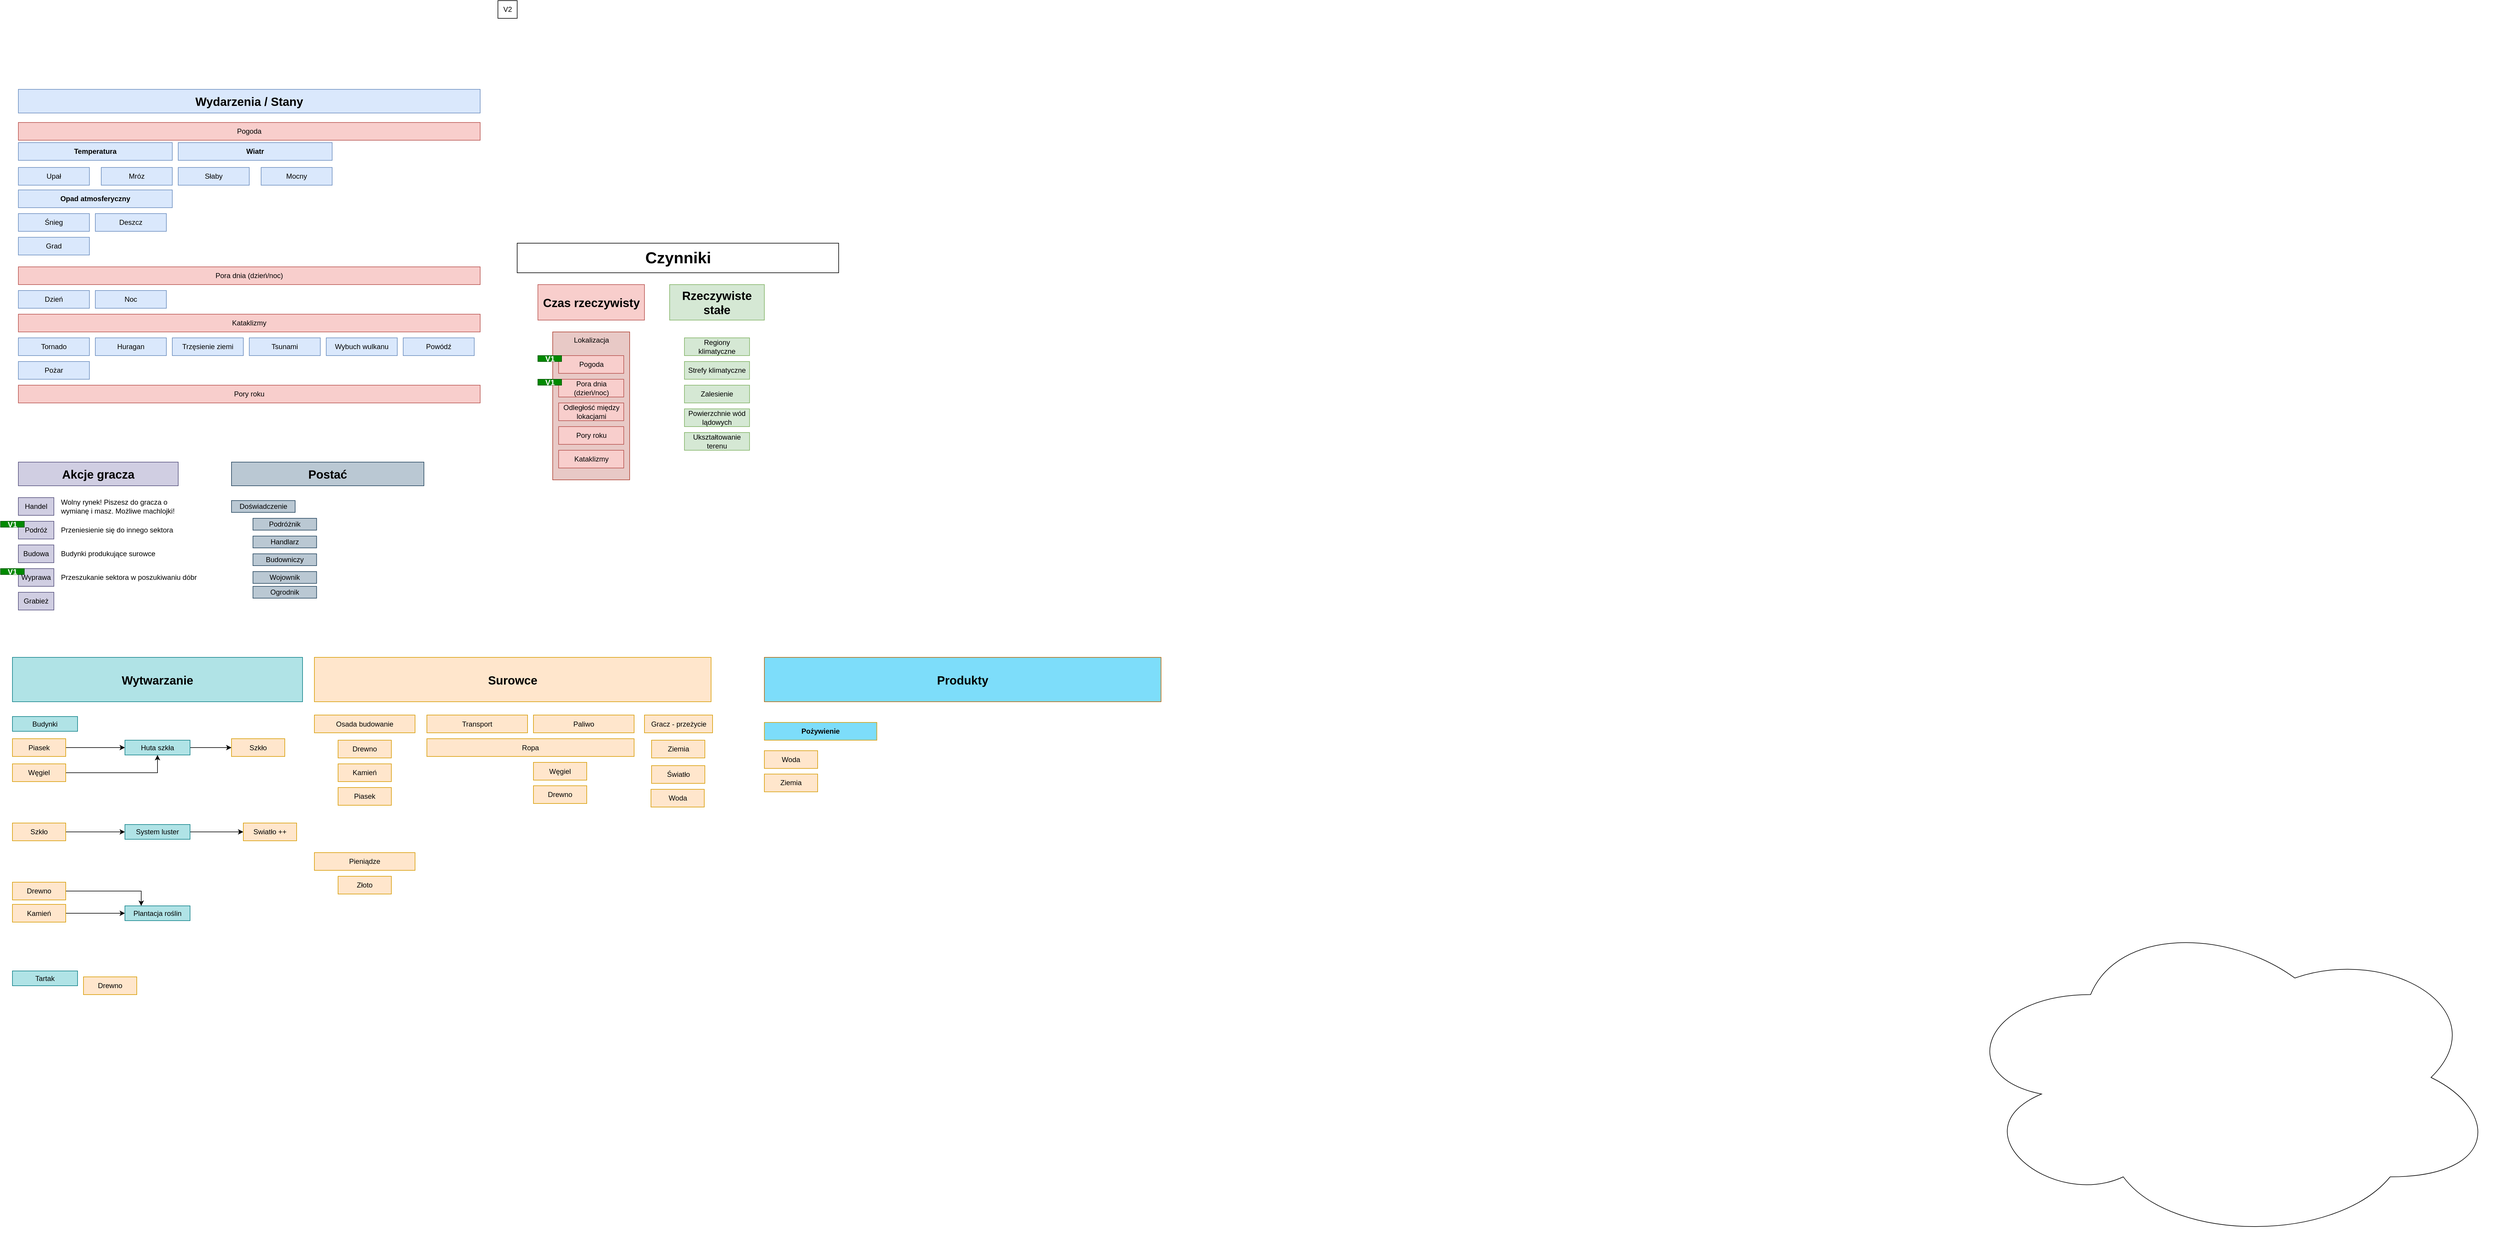 <mxfile version="14.1.8" type="github" pages="3">
  <diagram id="s1T5G4_UyyOQQvvGk7o1" name="Główny diagram">
    <mxGraphModel dx="2223" dy="1522" grid="1" gridSize="10" guides="1" tooltips="1" connect="1" arrows="1" fold="1" page="1" pageScale="1" pageWidth="827" pageHeight="1169" math="0" shadow="0">
      <root>
        <mxCell id="0" />
        <mxCell id="1" parent="0" />
        <mxCell id="66ppqSFYWcakmLiYev5E-7" value="Lokalizacja" style="text;html=1;align=center;verticalAlign=top;whiteSpace=wrap;rounded=0;strokeColor=#ae4132;fillColor=#E8C9C6;" parent="1" vertex="1">
          <mxGeometry x="-637.5" y="-560" width="130" height="250" as="geometry" />
        </mxCell>
        <mxCell id="66ppqSFYWcakmLiYev5E-1" value="&lt;font style=&quot;font-size: 27px;&quot;&gt;Czynniki&lt;/font&gt;" style="text;html=1;align=center;verticalAlign=middle;whiteSpace=wrap;rounded=0;fontStyle=1;fontSize=27;fillColor=#ffffff;strokeColor=#000000;" parent="1" vertex="1">
          <mxGeometry x="-697.5" y="-710" width="543" height="50" as="geometry" />
        </mxCell>
        <mxCell id="66ppqSFYWcakmLiYev5E-3" value="Czas rzeczywisty" style="text;html=1;strokeColor=#b85450;fillColor=#f8cecc;align=center;verticalAlign=middle;whiteSpace=wrap;rounded=0;fontStyle=1;fontSize=20;" parent="1" vertex="1">
          <mxGeometry x="-662.5" y="-640" width="180" height="60" as="geometry" />
        </mxCell>
        <mxCell id="66ppqSFYWcakmLiYev5E-4" value="Rzeczywiste stałe" style="text;html=1;strokeColor=#82b366;align=center;verticalAlign=middle;whiteSpace=wrap;rounded=0;fillColor=#d5e8d4;fontStyle=1;fontSize=20;" parent="1" vertex="1">
          <mxGeometry x="-440" y="-640" width="160" height="60" as="geometry" />
        </mxCell>
        <mxCell id="66ppqSFYWcakmLiYev5E-5" value="Pogoda" style="text;html=1;strokeColor=#b85450;fillColor=#f8cecc;align=center;verticalAlign=middle;whiteSpace=wrap;rounded=0;" parent="1" vertex="1">
          <mxGeometry x="-627.5" y="-520" width="110" height="30" as="geometry" />
        </mxCell>
        <mxCell id="66ppqSFYWcakmLiYev5E-6" value="Pora dnia (dzień/noc)" style="text;html=1;strokeColor=#b85450;fillColor=#f8cecc;align=center;verticalAlign=middle;whiteSpace=wrap;rounded=0;" parent="1" vertex="1">
          <mxGeometry x="-627.5" y="-480" width="110" height="30" as="geometry" />
        </mxCell>
        <mxCell id="66ppqSFYWcakmLiYev5E-9" value="Odległość między lokacjami" style="text;html=1;strokeColor=#b85450;fillColor=#f8cecc;align=center;verticalAlign=middle;whiteSpace=wrap;rounded=0;" parent="1" vertex="1">
          <mxGeometry x="-627.5" y="-440" width="110" height="30" as="geometry" />
        </mxCell>
        <mxCell id="66ppqSFYWcakmLiYev5E-10" value="Pory roku" style="text;html=1;strokeColor=#b85450;fillColor=#f8cecc;align=center;verticalAlign=middle;whiteSpace=wrap;rounded=0;" parent="1" vertex="1">
          <mxGeometry x="-627.5" y="-400" width="110" height="30" as="geometry" />
        </mxCell>
        <mxCell id="66ppqSFYWcakmLiYev5E-13" value="Światło" style="text;html=1;strokeColor=#d79b00;align=center;verticalAlign=middle;whiteSpace=wrap;rounded=0;fillColor=#ffe6cc;" parent="1" vertex="1">
          <mxGeometry x="-470.5" y="173" width="90" height="30" as="geometry" />
        </mxCell>
        <mxCell id="66ppqSFYWcakmLiYev5E-14" value="Woda" style="text;html=1;strokeColor=#d79b00;align=center;verticalAlign=middle;whiteSpace=wrap;rounded=0;fillColor=#ffe6cc;" parent="1" vertex="1">
          <mxGeometry x="-471.5" y="213" width="90" height="30" as="geometry" />
        </mxCell>
        <mxCell id="66ppqSFYWcakmLiYev5E-15" value="Drewno" style="text;html=1;strokeColor=#d79b00;align=center;verticalAlign=middle;whiteSpace=wrap;rounded=0;fillColor=#ffe6cc;" parent="1" vertex="1">
          <mxGeometry x="-1000" y="130" width="90" height="30" as="geometry" />
        </mxCell>
        <mxCell id="66ppqSFYWcakmLiYev5E-17" value="Kamień" style="text;html=1;strokeColor=#d79b00;align=center;verticalAlign=middle;whiteSpace=wrap;rounded=0;fillColor=#ffe6cc;" parent="1" vertex="1">
          <mxGeometry x="-1000" y="170" width="90" height="30" as="geometry" />
        </mxCell>
        <mxCell id="66ppqSFYWcakmLiYev5E-20" value="Śnieg" style="text;html=1;strokeColor=#6c8ebf;align=center;verticalAlign=middle;whiteSpace=wrap;rounded=0;fillColor=#dae8fc;" parent="1" vertex="1">
          <mxGeometry x="-1540" y="-760" width="120" height="30" as="geometry" />
        </mxCell>
        <mxCell id="66ppqSFYWcakmLiYev5E-21" value="Upał" style="text;html=1;strokeColor=#6c8ebf;align=center;verticalAlign=middle;whiteSpace=wrap;rounded=0;fillColor=#dae8fc;" parent="1" vertex="1">
          <mxGeometry x="-1540" y="-838" width="120" height="30" as="geometry" />
        </mxCell>
        <mxCell id="66ppqSFYWcakmLiYev5E-22" value="Mróz" style="text;html=1;strokeColor=#6c8ebf;align=center;verticalAlign=middle;whiteSpace=wrap;rounded=0;fillColor=#dae8fc;" parent="1" vertex="1">
          <mxGeometry x="-1400" y="-838" width="120" height="30" as="geometry" />
        </mxCell>
        <mxCell id="66ppqSFYWcakmLiYev5E-23" value="Wiatr" style="text;html=1;strokeColor=#6c8ebf;align=center;verticalAlign=middle;whiteSpace=wrap;rounded=0;fillColor=#dae8fc;fontStyle=1" parent="1" vertex="1">
          <mxGeometry x="-1270" y="-880" width="260" height="30" as="geometry" />
        </mxCell>
        <mxCell id="66ppqSFYWcakmLiYev5E-24" value="Dzień" style="text;html=1;strokeColor=#6c8ebf;align=center;verticalAlign=middle;whiteSpace=wrap;rounded=0;fillColor=#dae8fc;" parent="1" vertex="1">
          <mxGeometry x="-1540" y="-630" width="120" height="30" as="geometry" />
        </mxCell>
        <mxCell id="66ppqSFYWcakmLiYev5E-25" value="Noc" style="text;html=1;strokeColor=#6c8ebf;align=center;verticalAlign=middle;whiteSpace=wrap;rounded=0;fillColor=#dae8fc;" parent="1" vertex="1">
          <mxGeometry x="-1410" y="-630" width="120" height="30" as="geometry" />
        </mxCell>
        <mxCell id="66ppqSFYWcakmLiYev5E-42" value="Pieniądze" style="text;html=1;strokeColor=#d79b00;align=center;verticalAlign=middle;whiteSpace=wrap;rounded=0;fillColor=#ffe6cc;" parent="1" vertex="1">
          <mxGeometry x="-1040" y="320" width="170" height="30" as="geometry" />
        </mxCell>
        <mxCell id="66ppqSFYWcakmLiYev5E-45" value="Gracz - przeżycie" style="text;html=1;strokeColor=#d79b00;align=center;verticalAlign=middle;whiteSpace=wrap;rounded=0;fillColor=#ffe6cc;" parent="1" vertex="1">
          <mxGeometry x="-482.5" y="87.5" width="115" height="30" as="geometry" />
        </mxCell>
        <mxCell id="66ppqSFYWcakmLiYev5E-46" value="Osada budowanie" style="text;html=1;strokeColor=#d79b00;align=center;verticalAlign=middle;whiteSpace=wrap;rounded=0;fillColor=#ffe6cc;" parent="1" vertex="1">
          <mxGeometry x="-1040" y="87.5" width="170" height="30" as="geometry" />
        </mxCell>
        <mxCell id="66ppqSFYWcakmLiYev5E-47" value="Regiony klimatyczne" style="text;html=1;strokeColor=#82b366;fillColor=#d5e8d4;align=center;verticalAlign=middle;whiteSpace=wrap;rounded=0;" parent="1" vertex="1">
          <mxGeometry x="-415" y="-550" width="110" height="30" as="geometry" />
        </mxCell>
        <mxCell id="66ppqSFYWcakmLiYev5E-48" value="Strefy klimatyczne" style="text;html=1;strokeColor=#82b366;fillColor=#d5e8d4;align=center;verticalAlign=middle;whiteSpace=wrap;rounded=0;" parent="1" vertex="1">
          <mxGeometry x="-415" y="-510" width="110" height="30" as="geometry" />
        </mxCell>
        <mxCell id="66ppqSFYWcakmLiYev5E-49" value="Zalesienie" style="text;html=1;strokeColor=#82b366;fillColor=#d5e8d4;align=center;verticalAlign=middle;whiteSpace=wrap;rounded=0;" parent="1" vertex="1">
          <mxGeometry x="-415" y="-470" width="110" height="30" as="geometry" />
        </mxCell>
        <mxCell id="66ppqSFYWcakmLiYev5E-50" value="Powierzchnie wód lądowych" style="text;html=1;strokeColor=#82b366;fillColor=#d5e8d4;align=center;verticalAlign=middle;whiteSpace=wrap;rounded=0;" parent="1" vertex="1">
          <mxGeometry x="-415" y="-430" width="110" height="30" as="geometry" />
        </mxCell>
        <mxCell id="66ppqSFYWcakmLiYev5E-51" value="Ukształtowanie terenu" style="text;html=1;strokeColor=#82b366;fillColor=#d5e8d4;align=center;verticalAlign=middle;whiteSpace=wrap;rounded=0;" parent="1" vertex="1">
          <mxGeometry x="-415" y="-390" width="110" height="30" as="geometry" />
        </mxCell>
        <mxCell id="oXAvsfGYZr8Y8UCK608o-1" value="Surowce" style="text;html=1;strokeColor=#d79b00;align=center;verticalAlign=middle;whiteSpace=wrap;rounded=0;fillColor=#ffe6cc;fontStyle=1;fontSize=20;" parent="1" vertex="1">
          <mxGeometry x="-1040" y="-10" width="670" height="75" as="geometry" />
        </mxCell>
        <mxCell id="oXAvsfGYZr8Y8UCK608o-2" value="Wydarzenia / Stany" style="text;html=1;strokeColor=#6c8ebf;align=center;verticalAlign=middle;whiteSpace=wrap;rounded=0;fillColor=#dae8fc;fontStyle=1;fontSize=20;" parent="1" vertex="1">
          <mxGeometry x="-1540" y="-970" width="780" height="40" as="geometry" />
        </mxCell>
        <mxCell id="oXAvsfGYZr8Y8UCK608o-3" value="Złoto" style="text;html=1;strokeColor=#d79b00;align=center;verticalAlign=middle;whiteSpace=wrap;rounded=0;fillColor=#ffe6cc;" parent="1" vertex="1">
          <mxGeometry x="-1000" y="360" width="90" height="30" as="geometry" />
        </mxCell>
        <mxCell id="-8hV_uR0am9r289qLI6k-2" value="Wytwarzanie" style="text;html=1;strokeColor=#0e8088;align=center;verticalAlign=middle;whiteSpace=wrap;rounded=0;fillColor=#b0e3e6;fontStyle=1;fontSize=20;" parent="1" vertex="1">
          <mxGeometry x="-1550" y="-10" width="490" height="75" as="geometry" />
        </mxCell>
        <mxCell id="-8hV_uR0am9r289qLI6k-4" value="Budynki" style="text;html=1;strokeColor=#0e8088;align=center;verticalAlign=middle;whiteSpace=wrap;rounded=0;fillColor=#b0e3e6;fontStyle=0;fontSize=12;" parent="1" vertex="1">
          <mxGeometry x="-1550" y="90" width="110" height="25" as="geometry" />
        </mxCell>
        <mxCell id="-8hV_uR0am9r289qLI6k-5" value="Akcje gracza" style="text;html=1;strokeColor=#56517e;fillColor=#d0cee2;align=center;verticalAlign=middle;whiteSpace=wrap;rounded=0;fontSize=20;fontStyle=1" parent="1" vertex="1">
          <mxGeometry x="-1540" y="-340" width="270" height="40" as="geometry" />
        </mxCell>
        <mxCell id="-8hV_uR0am9r289qLI6k-6" value="" style="ellipse;shape=cloud;whiteSpace=wrap;html=1;fontSize=20;" parent="1" vertex="1">
          <mxGeometry x="1730" y="420" width="920" height="560" as="geometry" />
        </mxCell>
        <mxCell id="-8hV_uR0am9r289qLI6k-7" value="&lt;font style=&quot;font-size: 12px&quot;&gt;Handel&lt;/font&gt;" style="text;html=1;strokeColor=#56517e;fillColor=#d0cee2;align=center;verticalAlign=middle;whiteSpace=wrap;rounded=0;fontSize=12;fontStyle=0" parent="1" vertex="1">
          <mxGeometry x="-1540" y="-280" width="60" height="30" as="geometry" />
        </mxCell>
        <mxCell id="-8hV_uR0am9r289qLI6k-8" value="&lt;font style=&quot;font-size: 12px&quot;&gt;Podróż&lt;/font&gt;" style="text;html=1;strokeColor=#56517e;fillColor=#d0cee2;align=center;verticalAlign=middle;whiteSpace=wrap;rounded=0;fontSize=12;fontStyle=0" parent="1" vertex="1">
          <mxGeometry x="-1540" y="-240" width="60" height="30" as="geometry" />
        </mxCell>
        <mxCell id="-8hV_uR0am9r289qLI6k-9" value="&lt;font style=&quot;font-size: 12px&quot;&gt;Budowa&lt;/font&gt;" style="text;html=1;strokeColor=#56517e;fillColor=#d0cee2;align=center;verticalAlign=middle;whiteSpace=wrap;rounded=0;fontSize=12;fontStyle=0" parent="1" vertex="1">
          <mxGeometry x="-1540" y="-200" width="60" height="30" as="geometry" />
        </mxCell>
        <mxCell id="-8hV_uR0am9r289qLI6k-10" value="&lt;font style=&quot;font-size: 12px&quot;&gt;Wyprawa&lt;/font&gt;" style="text;html=1;strokeColor=#56517e;fillColor=#d0cee2;align=center;verticalAlign=middle;whiteSpace=wrap;rounded=0;fontSize=12;fontStyle=0" parent="1" vertex="1">
          <mxGeometry x="-1540" y="-160" width="60" height="30" as="geometry" />
        </mxCell>
        <mxCell id="-8hV_uR0am9r289qLI6k-11" value="&lt;font style=&quot;font-size: 12px&quot;&gt;Grabież&lt;/font&gt;" style="text;html=1;strokeColor=#56517e;fillColor=#d0cee2;align=center;verticalAlign=middle;whiteSpace=wrap;rounded=0;fontSize=12;fontStyle=0" parent="1" vertex="1">
          <mxGeometry x="-1540" y="-120" width="60" height="30" as="geometry" />
        </mxCell>
        <mxCell id="-8hV_uR0am9r289qLI6k-12" value="Pogoda" style="text;html=1;strokeColor=#b85450;fillColor=#f8cecc;align=center;verticalAlign=middle;whiteSpace=wrap;rounded=0;" parent="1" vertex="1">
          <mxGeometry x="-1540" y="-914" width="780" height="30" as="geometry" />
        </mxCell>
        <mxCell id="-8hV_uR0am9r289qLI6k-13" value="Pora dnia (dzień/noc)" style="text;html=1;strokeColor=#b85450;fillColor=#f8cecc;align=center;verticalAlign=middle;whiteSpace=wrap;rounded=0;" parent="1" vertex="1">
          <mxGeometry x="-1540" y="-670" width="780" height="30" as="geometry" />
        </mxCell>
        <mxCell id="-8hV_uR0am9r289qLI6k-14" value="Kataklizmy" style="text;html=1;strokeColor=#b85450;fillColor=#f8cecc;align=center;verticalAlign=middle;whiteSpace=wrap;rounded=0;" parent="1" vertex="1">
          <mxGeometry x="-1540" y="-590" width="780" height="30" as="geometry" />
        </mxCell>
        <mxCell id="-8hV_uR0am9r289qLI6k-15" value="Tornado" style="text;html=1;strokeColor=#6c8ebf;align=center;verticalAlign=middle;whiteSpace=wrap;rounded=0;fillColor=#dae8fc;" parent="1" vertex="1">
          <mxGeometry x="-1540" y="-550" width="120" height="30" as="geometry" />
        </mxCell>
        <mxCell id="-8hV_uR0am9r289qLI6k-16" value="Huragan" style="text;html=1;strokeColor=#6c8ebf;align=center;verticalAlign=middle;whiteSpace=wrap;rounded=0;fillColor=#dae8fc;" parent="1" vertex="1">
          <mxGeometry x="-1410" y="-550" width="120" height="30" as="geometry" />
        </mxCell>
        <mxCell id="-8hV_uR0am9r289qLI6k-17" value="Trzęsienie ziemi" style="text;html=1;strokeColor=#6c8ebf;align=center;verticalAlign=middle;whiteSpace=wrap;rounded=0;fillColor=#dae8fc;" parent="1" vertex="1">
          <mxGeometry x="-1280" y="-550" width="120" height="30" as="geometry" />
        </mxCell>
        <mxCell id="-8hV_uR0am9r289qLI6k-19" value="Tsunami" style="text;html=1;strokeColor=#6c8ebf;align=center;verticalAlign=middle;whiteSpace=wrap;rounded=0;fillColor=#dae8fc;" parent="1" vertex="1">
          <mxGeometry x="-1150" y="-550" width="120" height="30" as="geometry" />
        </mxCell>
        <mxCell id="-8hV_uR0am9r289qLI6k-20" value="Wybuch wulkanu" style="text;html=1;strokeColor=#6c8ebf;align=center;verticalAlign=middle;whiteSpace=wrap;rounded=0;fillColor=#dae8fc;" parent="1" vertex="1">
          <mxGeometry x="-1020" y="-550" width="120" height="30" as="geometry" />
        </mxCell>
        <mxCell id="-8hV_uR0am9r289qLI6k-21" value="Powódź" style="text;html=1;strokeColor=#6c8ebf;align=center;verticalAlign=middle;whiteSpace=wrap;rounded=0;fillColor=#dae8fc;" parent="1" vertex="1">
          <mxGeometry x="-890" y="-550" width="120" height="30" as="geometry" />
        </mxCell>
        <mxCell id="-8hV_uR0am9r289qLI6k-22" value="Pożar" style="text;html=1;strokeColor=#6c8ebf;align=center;verticalAlign=middle;whiteSpace=wrap;rounded=0;fillColor=#dae8fc;" parent="1" vertex="1">
          <mxGeometry x="-1540" y="-510" width="120" height="30" as="geometry" />
        </mxCell>
        <mxCell id="459erpeiZZJnGHnjitM--9" style="edgeStyle=orthogonalEdgeStyle;rounded=0;orthogonalLoop=1;jettySize=auto;html=1;entryX=0;entryY=0.5;entryDx=0;entryDy=0;" parent="1" source="459erpeiZZJnGHnjitM--1" target="459erpeiZZJnGHnjitM--5" edge="1">
          <mxGeometry relative="1" as="geometry" />
        </mxCell>
        <mxCell id="459erpeiZZJnGHnjitM--1" value="System luster" style="text;html=1;strokeColor=#0e8088;align=center;verticalAlign=middle;whiteSpace=wrap;rounded=0;fillColor=#b0e3e6;fontStyle=0;fontSize=12;" parent="1" vertex="1">
          <mxGeometry x="-1360" y="272.5" width="110" height="25" as="geometry" />
        </mxCell>
        <mxCell id="459erpeiZZJnGHnjitM--3" value="Tartak" style="text;html=1;strokeColor=#0e8088;align=center;verticalAlign=middle;whiteSpace=wrap;rounded=0;fillColor=#b0e3e6;fontStyle=0;fontSize=12;" parent="1" vertex="1">
          <mxGeometry x="-1550" y="520" width="110" height="25" as="geometry" />
        </mxCell>
        <mxCell id="459erpeiZZJnGHnjitM--4" value="Drewno" style="text;html=1;strokeColor=#d79b00;align=center;verticalAlign=middle;whiteSpace=wrap;rounded=0;fillColor=#ffe6cc;" parent="1" vertex="1">
          <mxGeometry x="-1430" y="530" width="90" height="30" as="geometry" />
        </mxCell>
        <mxCell id="459erpeiZZJnGHnjitM--5" value="Swiatło ++" style="text;html=1;strokeColor=#d79b00;align=center;verticalAlign=middle;whiteSpace=wrap;rounded=0;fillColor=#ffe6cc;" parent="1" vertex="1">
          <mxGeometry x="-1160" y="270" width="90" height="30" as="geometry" />
        </mxCell>
        <mxCell id="459erpeiZZJnGHnjitM--6" value="Piasek" style="text;html=1;strokeColor=#d79b00;align=center;verticalAlign=middle;whiteSpace=wrap;rounded=0;fillColor=#ffe6cc;" parent="1" vertex="1">
          <mxGeometry x="-1000" y="210" width="90" height="30" as="geometry" />
        </mxCell>
        <mxCell id="ixROEpND-YVft21zMLNe-4" style="edgeStyle=orthogonalEdgeStyle;rounded=0;orthogonalLoop=1;jettySize=auto;html=1;fontSize=12;" parent="1" source="459erpeiZZJnGHnjitM--7" target="ixROEpND-YVft21zMLNe-3" edge="1">
          <mxGeometry relative="1" as="geometry" />
        </mxCell>
        <mxCell id="459erpeiZZJnGHnjitM--7" value="Huta szkła" style="text;html=1;strokeColor=#0e8088;align=center;verticalAlign=middle;whiteSpace=wrap;rounded=0;fillColor=#b0e3e6;fontStyle=0;fontSize=12;" parent="1" vertex="1">
          <mxGeometry x="-1360" y="130" width="110" height="25" as="geometry" />
        </mxCell>
        <mxCell id="459erpeiZZJnGHnjitM--8" value="Węgiel" style="text;html=1;strokeColor=#d79b00;align=center;verticalAlign=middle;whiteSpace=wrap;rounded=0;fillColor=#ffe6cc;" parent="1" vertex="1">
          <mxGeometry x="-670" y="167.5" width="90" height="30" as="geometry" />
        </mxCell>
        <mxCell id="459erpeiZZJnGHnjitM--11" style="edgeStyle=orthogonalEdgeStyle;rounded=0;orthogonalLoop=1;jettySize=auto;html=1;" parent="1" source="459erpeiZZJnGHnjitM--10" target="459erpeiZZJnGHnjitM--7" edge="1">
          <mxGeometry relative="1" as="geometry" />
        </mxCell>
        <mxCell id="459erpeiZZJnGHnjitM--10" value="Piasek" style="text;html=1;strokeColor=#d79b00;align=center;verticalAlign=middle;whiteSpace=wrap;rounded=0;fillColor=#ffe6cc;" parent="1" vertex="1">
          <mxGeometry x="-1550" y="127.5" width="90" height="30" as="geometry" />
        </mxCell>
        <mxCell id="459erpeiZZJnGHnjitM--13" style="edgeStyle=orthogonalEdgeStyle;rounded=0;orthogonalLoop=1;jettySize=auto;html=1;" parent="1" source="459erpeiZZJnGHnjitM--12" target="459erpeiZZJnGHnjitM--7" edge="1">
          <mxGeometry relative="1" as="geometry" />
        </mxCell>
        <mxCell id="459erpeiZZJnGHnjitM--12" value="Węgiel" style="text;html=1;strokeColor=#d79b00;align=center;verticalAlign=middle;whiteSpace=wrap;rounded=0;fillColor=#ffe6cc;" parent="1" vertex="1">
          <mxGeometry x="-1550" y="170" width="90" height="30" as="geometry" />
        </mxCell>
        <mxCell id="459erpeiZZJnGHnjitM--16" style="edgeStyle=orthogonalEdgeStyle;rounded=0;orthogonalLoop=1;jettySize=auto;html=1;" parent="1" source="459erpeiZZJnGHnjitM--15" target="459erpeiZZJnGHnjitM--1" edge="1">
          <mxGeometry relative="1" as="geometry" />
        </mxCell>
        <mxCell id="459erpeiZZJnGHnjitM--15" value="Szkło" style="text;html=1;strokeColor=#d79b00;align=center;verticalAlign=middle;whiteSpace=wrap;rounded=0;fillColor=#ffe6cc;" parent="1" vertex="1">
          <mxGeometry x="-1550" y="270" width="90" height="30" as="geometry" />
        </mxCell>
        <mxCell id="459erpeiZZJnGHnjitM--17" value="Plantacja roślin" style="text;html=1;strokeColor=#0e8088;align=center;verticalAlign=middle;whiteSpace=wrap;rounded=0;fillColor=#b0e3e6;fontStyle=0;fontSize=12;" parent="1" vertex="1">
          <mxGeometry x="-1360" y="410" width="110" height="25" as="geometry" />
        </mxCell>
        <mxCell id="459erpeiZZJnGHnjitM--19" style="edgeStyle=orthogonalEdgeStyle;rounded=0;orthogonalLoop=1;jettySize=auto;html=1;entryX=0;entryY=0.5;entryDx=0;entryDy=0;" parent="1" source="459erpeiZZJnGHnjitM--18" target="459erpeiZZJnGHnjitM--17" edge="1">
          <mxGeometry relative="1" as="geometry" />
        </mxCell>
        <mxCell id="459erpeiZZJnGHnjitM--18" value="Kamień" style="text;html=1;strokeColor=#d79b00;align=center;verticalAlign=middle;whiteSpace=wrap;rounded=0;fillColor=#ffe6cc;" parent="1" vertex="1">
          <mxGeometry x="-1550" y="407.5" width="90" height="30" as="geometry" />
        </mxCell>
        <mxCell id="459erpeiZZJnGHnjitM--20" value="Temperatura" style="text;html=1;strokeColor=#6c8ebf;align=center;verticalAlign=middle;whiteSpace=wrap;rounded=0;fillColor=#dae8fc;fontStyle=1" parent="1" vertex="1">
          <mxGeometry x="-1540" y="-880" width="260" height="30" as="geometry" />
        </mxCell>
        <mxCell id="459erpeiZZJnGHnjitM--21" value="Opad atmosferyczny" style="text;html=1;strokeColor=#6c8ebf;align=center;verticalAlign=middle;whiteSpace=wrap;rounded=0;fillColor=#dae8fc;fontStyle=1" parent="1" vertex="1">
          <mxGeometry x="-1540" y="-800" width="260" height="30" as="geometry" />
        </mxCell>
        <mxCell id="459erpeiZZJnGHnjitM--22" value="Deszcz" style="text;html=1;strokeColor=#6c8ebf;align=center;verticalAlign=middle;whiteSpace=wrap;rounded=0;fillColor=#dae8fc;" parent="1" vertex="1">
          <mxGeometry x="-1410" y="-760" width="120" height="30" as="geometry" />
        </mxCell>
        <mxCell id="459erpeiZZJnGHnjitM--23" value="Grad" style="text;html=1;strokeColor=#6c8ebf;align=center;verticalAlign=middle;whiteSpace=wrap;rounded=0;fillColor=#dae8fc;" parent="1" vertex="1">
          <mxGeometry x="-1540" y="-720" width="120" height="30" as="geometry" />
        </mxCell>
        <mxCell id="459erpeiZZJnGHnjitM--24" value="Słaby" style="text;html=1;strokeColor=#6c8ebf;align=center;verticalAlign=middle;whiteSpace=wrap;rounded=0;fillColor=#dae8fc;" parent="1" vertex="1">
          <mxGeometry x="-1270" y="-838" width="120" height="30" as="geometry" />
        </mxCell>
        <mxCell id="459erpeiZZJnGHnjitM--25" value="Mocny" style="text;html=1;strokeColor=#6c8ebf;align=center;verticalAlign=middle;whiteSpace=wrap;rounded=0;fillColor=#dae8fc;" parent="1" vertex="1">
          <mxGeometry x="-1130" y="-838" width="120" height="30" as="geometry" />
        </mxCell>
        <mxCell id="459erpeiZZJnGHnjitM--26" value="Ropa" style="text;html=1;strokeColor=#d79b00;align=center;verticalAlign=middle;whiteSpace=wrap;rounded=0;fillColor=#ffe6cc;" parent="1" vertex="1">
          <mxGeometry x="-850" y="127.5" width="350" height="30" as="geometry" />
        </mxCell>
        <mxCell id="nHfbyOKPsdQzL7QEbSeV-1" value="Postać" style="text;html=1;strokeColor=#23445d;align=center;verticalAlign=middle;whiteSpace=wrap;rounded=0;fillColor=#bac8d3;fontStyle=1;fontSize=20;" parent="1" vertex="1">
          <mxGeometry x="-1180" y="-340" width="325" height="40" as="geometry" />
        </mxCell>
        <mxCell id="nHfbyOKPsdQzL7QEbSeV-2" value="Doświadczenie" style="text;html=1;strokeColor=#23445d;align=center;verticalAlign=middle;whiteSpace=wrap;rounded=0;fillColor=#bac8d3;fontStyle=0;fontSize=12;" parent="1" vertex="1">
          <mxGeometry x="-1180" y="-275" width="107.5" height="20" as="geometry" />
        </mxCell>
        <mxCell id="nHfbyOKPsdQzL7QEbSeV-4" value="Przeniesienie się do innego sektora" style="text;html=1;strokeColor=none;fillColor=none;align=left;verticalAlign=middle;whiteSpace=wrap;rounded=0;fontSize=12;" parent="1" vertex="1">
          <mxGeometry x="-1470" y="-235" width="220" height="20" as="geometry" />
        </mxCell>
        <mxCell id="nHfbyOKPsdQzL7QEbSeV-5" value="Przeszukanie sektora w poszukiwaniu dóbr" style="text;html=1;strokeColor=none;fillColor=none;align=left;verticalAlign=middle;whiteSpace=wrap;rounded=0;fontSize=12;" parent="1" vertex="1">
          <mxGeometry x="-1470" y="-155" width="260" height="20" as="geometry" />
        </mxCell>
        <mxCell id="E7wzpauJ5o3vNnoUzGb9-1" value="Podróżnik" style="text;html=1;strokeColor=#23445d;align=center;verticalAlign=middle;whiteSpace=wrap;rounded=0;fillColor=#bac8d3;fontStyle=0;fontSize=12;" parent="1" vertex="1">
          <mxGeometry x="-1143.75" y="-245" width="107.5" height="20" as="geometry" />
        </mxCell>
        <mxCell id="E7wzpauJ5o3vNnoUzGb9-2" value="Handlarz" style="text;html=1;strokeColor=#23445d;align=center;verticalAlign=middle;whiteSpace=wrap;rounded=0;fillColor=#bac8d3;fontStyle=0;fontSize=12;" parent="1" vertex="1">
          <mxGeometry x="-1143.75" y="-215" width="107.5" height="20" as="geometry" />
        </mxCell>
        <mxCell id="E7wzpauJ5o3vNnoUzGb9-3" value="Budowniczy" style="text;html=1;strokeColor=#23445d;align=center;verticalAlign=middle;whiteSpace=wrap;rounded=0;fillColor=#bac8d3;fontStyle=0;fontSize=12;" parent="1" vertex="1">
          <mxGeometry x="-1143.75" y="-185" width="107.5" height="20" as="geometry" />
        </mxCell>
        <mxCell id="E7wzpauJ5o3vNnoUzGb9-4" value="Wojownik" style="text;html=1;strokeColor=#23445d;align=center;verticalAlign=middle;whiteSpace=wrap;rounded=0;fillColor=#bac8d3;fontStyle=0;fontSize=12;" parent="1" vertex="1">
          <mxGeometry x="-1143.75" y="-155" width="107.5" height="20" as="geometry" />
        </mxCell>
        <mxCell id="E7wzpauJ5o3vNnoUzGb9-5" value="Kataklizmy" style="text;html=1;strokeColor=#b85450;fillColor=#f8cecc;align=center;verticalAlign=middle;whiteSpace=wrap;rounded=0;" parent="1" vertex="1">
          <mxGeometry x="-627.5" y="-360" width="110" height="30" as="geometry" />
        </mxCell>
        <mxCell id="E7wzpauJ5o3vNnoUzGb9-6" value="Pory roku" style="text;html=1;strokeColor=#b85450;fillColor=#f8cecc;align=center;verticalAlign=middle;whiteSpace=wrap;rounded=0;" parent="1" vertex="1">
          <mxGeometry x="-1540" y="-470" width="780" height="30" as="geometry" />
        </mxCell>
        <mxCell id="E7wzpauJ5o3vNnoUzGb9-7" value="Budynki produkujące surowce" style="text;html=1;strokeColor=none;fillColor=none;align=left;verticalAlign=middle;whiteSpace=wrap;rounded=0;fontSize=12;" parent="1" vertex="1">
          <mxGeometry x="-1470" y="-195" width="185" height="20" as="geometry" />
        </mxCell>
        <mxCell id="E7wzpauJ5o3vNnoUzGb9-8" value="Wolny rynek! Piszesz do gracza o wymianę i masz. Możliwe machlojki!" style="text;html=1;strokeColor=none;fillColor=none;align=left;verticalAlign=middle;whiteSpace=wrap;rounded=0;fontSize=12;" parent="1" vertex="1">
          <mxGeometry x="-1470" y="-275" width="230" height="20" as="geometry" />
        </mxCell>
        <mxCell id="ixROEpND-YVft21zMLNe-2" value="Ziemia" style="text;html=1;strokeColor=#d79b00;align=center;verticalAlign=middle;whiteSpace=wrap;rounded=0;fillColor=#ffe6cc;" parent="1" vertex="1">
          <mxGeometry x="-470.5" y="130" width="90" height="30" as="geometry" />
        </mxCell>
        <mxCell id="ixROEpND-YVft21zMLNe-3" value="Szkło" style="text;html=1;strokeColor=#d79b00;align=center;verticalAlign=middle;whiteSpace=wrap;rounded=0;fillColor=#ffe6cc;" parent="1" vertex="1">
          <mxGeometry x="-1180" y="127.5" width="90" height="30" as="geometry" />
        </mxCell>
        <mxCell id="ixROEpND-YVft21zMLNe-6" style="edgeStyle=orthogonalEdgeStyle;rounded=0;orthogonalLoop=1;jettySize=auto;html=1;entryX=0.25;entryY=0;entryDx=0;entryDy=0;fontSize=12;" parent="1" source="ixROEpND-YVft21zMLNe-5" target="459erpeiZZJnGHnjitM--17" edge="1">
          <mxGeometry relative="1" as="geometry" />
        </mxCell>
        <mxCell id="ixROEpND-YVft21zMLNe-5" value="Drewno" style="text;html=1;strokeColor=#d79b00;align=center;verticalAlign=middle;whiteSpace=wrap;rounded=0;fillColor=#ffe6cc;" parent="1" vertex="1">
          <mxGeometry x="-1550" y="370" width="90" height="30" as="geometry" />
        </mxCell>
        <mxCell id="ixROEpND-YVft21zMLNe-8" value="Transport" style="text;html=1;strokeColor=#d79b00;align=center;verticalAlign=middle;whiteSpace=wrap;rounded=0;fillColor=#ffe6cc;" parent="1" vertex="1">
          <mxGeometry x="-850" y="87.5" width="170" height="30" as="geometry" />
        </mxCell>
        <mxCell id="ixROEpND-YVft21zMLNe-9" value="Produkty" style="text;html=1;strokeColor=#b46504;align=center;verticalAlign=middle;whiteSpace=wrap;rounded=0;fontStyle=1;fontSize=20;fillColor=#7DDDFA;" parent="1" vertex="1">
          <mxGeometry x="-280" y="-10" width="670" height="75" as="geometry" />
        </mxCell>
        <mxCell id="ixROEpND-YVft21zMLNe-11" value="Pożywienie" style="text;html=1;strokeColor=#d79b00;align=center;verticalAlign=middle;whiteSpace=wrap;rounded=0;fontStyle=1;fillColor=#7DDDFA;" parent="1" vertex="1">
          <mxGeometry x="-280" y="100" width="190" height="30" as="geometry" />
        </mxCell>
        <mxCell id="ixROEpND-YVft21zMLNe-13" value="Woda" style="text;html=1;strokeColor=#d79b00;align=center;verticalAlign=middle;whiteSpace=wrap;rounded=0;fillColor=#ffe6cc;" parent="1" vertex="1">
          <mxGeometry x="-280" y="147.75" width="90" height="30" as="geometry" />
        </mxCell>
        <mxCell id="ixROEpND-YVft21zMLNe-15" value="Ziemia" style="text;html=1;strokeColor=#d79b00;align=center;verticalAlign=middle;whiteSpace=wrap;rounded=0;fillColor=#ffe6cc;" parent="1" vertex="1">
          <mxGeometry x="-280" y="187.25" width="90" height="30" as="geometry" />
        </mxCell>
        <mxCell id="ixROEpND-YVft21zMLNe-17" value="Paliwo" style="text;html=1;strokeColor=#d79b00;align=center;verticalAlign=middle;whiteSpace=wrap;rounded=0;fillColor=#ffe6cc;" parent="1" vertex="1">
          <mxGeometry x="-670" y="87.5" width="170" height="30" as="geometry" />
        </mxCell>
        <mxCell id="ixROEpND-YVft21zMLNe-18" value="Drewno" style="text;html=1;strokeColor=#d79b00;align=center;verticalAlign=middle;whiteSpace=wrap;rounded=0;fillColor=#ffe6cc;" parent="1" vertex="1">
          <mxGeometry x="-670" y="207" width="90" height="30" as="geometry" />
        </mxCell>
        <mxCell id="ixROEpND-YVft21zMLNe-19" value="Ogrodnik" style="text;html=1;strokeColor=#23445d;align=center;verticalAlign=middle;whiteSpace=wrap;rounded=0;fillColor=#bac8d3;fontStyle=0;fontSize=12;" parent="1" vertex="1">
          <mxGeometry x="-1143.75" y="-130" width="107.5" height="20" as="geometry" />
        </mxCell>
        <mxCell id="waTGhCp54R458pH0UF0M-2" value="V1" style="rounded=0;whiteSpace=wrap;html=1;fontSize=13;fontStyle=1;fillColor=#008a00;strokeColor=#005700;fontColor=#ffffff;" vertex="1" parent="1">
          <mxGeometry x="-1570" y="-240" width="40" height="10" as="geometry" />
        </mxCell>
        <mxCell id="waTGhCp54R458pH0UF0M-3" value="V2" style="rounded=0;whiteSpace=wrap;html=1;" vertex="1" parent="1">
          <mxGeometry x="-730" y="-1120" width="32.5" height="30" as="geometry" />
        </mxCell>
        <mxCell id="waTGhCp54R458pH0UF0M-4" value="V1" style="rounded=0;whiteSpace=wrap;html=1;fontSize=13;fontStyle=1;fillColor=#008a00;strokeColor=#005700;fontColor=#ffffff;" vertex="1" parent="1">
          <mxGeometry x="-1570" y="-160" width="40" height="10" as="geometry" />
        </mxCell>
        <mxCell id="waTGhCp54R458pH0UF0M-5" value="V1" style="rounded=0;whiteSpace=wrap;html=1;fontSize=13;fontStyle=1;fillColor=#008a00;strokeColor=#005700;fontColor=#ffffff;" vertex="1" parent="1">
          <mxGeometry x="-662.5" y="-520" width="40" height="10" as="geometry" />
        </mxCell>
        <mxCell id="waTGhCp54R458pH0UF0M-6" value="V1" style="rounded=0;whiteSpace=wrap;html=1;fontSize=13;fontStyle=1;fillColor=#008a00;strokeColor=#005700;fontColor=#ffffff;" vertex="1" parent="1">
          <mxGeometry x="-662.5" y="-480" width="40" height="10" as="geometry" />
        </mxCell>
      </root>
    </mxGraphModel>
  </diagram>
  <diagram id="UNdVrqLLStxWiu6eCGSe" name="Mapa">
    <mxGraphModel dx="2500" dy="1038" grid="1" gridSize="10" guides="1" tooltips="1" connect="1" arrows="1" fold="1" page="1" pageScale="1" pageWidth="827" pageHeight="1169" math="0" shadow="0">
      <root>
        <mxCell id="ftELPU42FbnHEkFTG45T-0" />
        <mxCell id="ftELPU42FbnHEkFTG45T-1" parent="ftELPU42FbnHEkFTG45T-0" />
        <mxCell id="btnR8qJVZVquBbCw4zAT-0" value="&lt;h1&gt;Stolice - temperatura, dzień noc,&amp;nbsp;&lt;/h1&gt;" style="text;html=1;strokeColor=none;fillColor=none;spacing=5;spacingTop=-20;whiteSpace=wrap;overflow=hidden;rounded=0;fontSize=20;" parent="ftELPU42FbnHEkFTG45T-1" vertex="1">
          <mxGeometry x="-610" y="190" width="1200" height="430" as="geometry" />
        </mxCell>
      </root>
    </mxGraphModel>
  </diagram>
  <diagram id="FRiidnjKs-AY-Ucfc2zR" name="Wyprawy">
    <mxGraphModel dx="1422" dy="882" grid="1" gridSize="10" guides="1" tooltips="1" connect="1" arrows="1" fold="1" page="1" pageScale="1" pageWidth="827" pageHeight="1169" math="0" shadow="0">
      <root>
        <mxCell id="vzt6ACOalsX2bfsqbkGv-0" />
        <mxCell id="vzt6ACOalsX2bfsqbkGv-1" parent="vzt6ACOalsX2bfsqbkGv-0" />
        <mxCell id="vzt6ACOalsX2bfsqbkGv-2" value="Wyprawy" style="rounded=0;whiteSpace=wrap;html=1;fontSize=12;align=center;fontStyle=1;fillColor=#fad7ac;strokeColor=#b46504;" parent="vzt6ACOalsX2bfsqbkGv-1" vertex="1">
          <mxGeometry x="140" y="110" width="560" height="40" as="geometry" />
        </mxCell>
        <mxCell id="vzt6ACOalsX2bfsqbkGv-3" value="Poziom 1" style="rounded=0;whiteSpace=wrap;html=1;fontSize=12;align=center;fontStyle=1;fillColor=#d0cee2;verticalAlign=top;strokeColor=#56517e;" parent="vzt6ACOalsX2bfsqbkGv-1" vertex="1">
          <mxGeometry x="140" y="150" width="120" height="890" as="geometry" />
        </mxCell>
        <mxCell id="vzt6ACOalsX2bfsqbkGv-4" value="Poziom 2" style="rounded=0;whiteSpace=wrap;html=1;fontSize=12;align=center;fontStyle=1;fillColor=#b0e3e6;verticalAlign=top;strokeColor=#0e8088;" parent="vzt6ACOalsX2bfsqbkGv-1" vertex="1">
          <mxGeometry x="360" y="150" width="120" height="890" as="geometry" />
        </mxCell>
        <mxCell id="vzt6ACOalsX2bfsqbkGv-5" value="Poziom 3" style="rounded=0;whiteSpace=wrap;html=1;fontSize=12;align=center;fontStyle=1;fillColor=#fad9d5;verticalAlign=top;strokeColor=#ae4132;" parent="vzt6ACOalsX2bfsqbkGv-1" vertex="1">
          <mxGeometry x="580" y="150" width="120" height="890" as="geometry" />
        </mxCell>
        <mxCell id="vzt6ACOalsX2bfsqbkGv-6" value="Doświadczenie" style="rounded=0;whiteSpace=wrap;html=1;fontSize=12;align=center;fillColor=#d0cee2;strokeColor=#56517e;" parent="vzt6ACOalsX2bfsqbkGv-1" vertex="1">
          <mxGeometry x="140" y="615" width="120" height="20" as="geometry" />
        </mxCell>
        <mxCell id="vzt6ACOalsX2bfsqbkGv-8" value="Doświadczenie" style="rounded=0;whiteSpace=wrap;html=1;fontSize=12;align=center;fillColor=#b0e3e6;strokeColor=#0e8088;" parent="vzt6ACOalsX2bfsqbkGv-1" vertex="1">
          <mxGeometry x="360" y="615" width="120" height="20" as="geometry" />
        </mxCell>
        <mxCell id="vzt6ACOalsX2bfsqbkGv-9" value="Nasiona 1 lvl" style="rounded=0;whiteSpace=wrap;html=1;fontSize=12;align=center;fillColor=#d0cee2;strokeColor=#56517e;" parent="vzt6ACOalsX2bfsqbkGv-1" vertex="1">
          <mxGeometry x="140" y="645" width="120" height="20" as="geometry" />
        </mxCell>
        <mxCell id="vzt6ACOalsX2bfsqbkGv-10" value="Nasiona 1-3 lvl" style="rounded=0;whiteSpace=wrap;html=1;fontSize=12;align=center;fillColor=#b0e3e6;strokeColor=#0e8088;" parent="vzt6ACOalsX2bfsqbkGv-1" vertex="1">
          <mxGeometry x="360" y="645" width="120" height="20" as="geometry" />
        </mxCell>
        <mxCell id="vzt6ACOalsX2bfsqbkGv-11" value="Surowce" style="rounded=0;whiteSpace=wrap;html=1;fontSize=12;align=center;fillColor=#b0e3e6;strokeColor=#0e8088;" parent="vzt6ACOalsX2bfsqbkGv-1" vertex="1">
          <mxGeometry x="360" y="675" width="120" height="20" as="geometry" />
        </mxCell>
        <mxCell id="vzt6ACOalsX2bfsqbkGv-12" value="Doświadczenie" style="rounded=0;whiteSpace=wrap;html=1;fontSize=12;align=center;fillColor=#fad9d5;strokeColor=#ae4132;" parent="vzt6ACOalsX2bfsqbkGv-1" vertex="1">
          <mxGeometry x="580" y="625" width="120" height="20" as="geometry" />
        </mxCell>
        <mxCell id="vzt6ACOalsX2bfsqbkGv-13" value="Nasiona 3-5 lvl" style="rounded=0;whiteSpace=wrap;html=1;fontSize=12;align=center;fillColor=#fad9d5;strokeColor=#ae4132;" parent="vzt6ACOalsX2bfsqbkGv-1" vertex="1">
          <mxGeometry x="580" y="655" width="120" height="20" as="geometry" />
        </mxCell>
        <mxCell id="vzt6ACOalsX2bfsqbkGv-14" value="Surowce" style="rounded=0;whiteSpace=wrap;html=1;fontSize=12;align=center;fillColor=#fad9d5;strokeColor=#ae4132;" parent="vzt6ACOalsX2bfsqbkGv-1" vertex="1">
          <mxGeometry x="580" y="685" width="120" height="20" as="geometry" />
        </mxCell>
        <mxCell id="vzt6ACOalsX2bfsqbkGv-15" value="Item" style="rounded=0;whiteSpace=wrap;html=1;fontSize=12;align=center;fillColor=#fad9d5;strokeColor=#ae4132;" parent="vzt6ACOalsX2bfsqbkGv-1" vertex="1">
          <mxGeometry x="580" y="715" width="120" height="20" as="geometry" />
        </mxCell>
        <mxCell id="vzt6ACOalsX2bfsqbkGv-17" value="Loot" style="rounded=0;whiteSpace=wrap;html=1;fontSize=12;align=center;fontStyle=1;fillColor=#fad7ac;strokeColor=#b46504;" parent="vzt6ACOalsX2bfsqbkGv-1" vertex="1">
          <mxGeometry x="140" y="585" width="560" height="20" as="geometry" />
        </mxCell>
        <mxCell id="vzt6ACOalsX2bfsqbkGv-18" value="Wymagania" style="rounded=0;whiteSpace=wrap;html=1;fontSize=12;align=center;fontStyle=1;fillColor=#fad7ac;strokeColor=#b46504;" parent="vzt6ACOalsX2bfsqbkGv-1" vertex="1">
          <mxGeometry x="140" y="435" width="560" height="20" as="geometry" />
        </mxCell>
        <mxCell id="vzt6ACOalsX2bfsqbkGv-19" value="Pożywienie" style="rounded=0;whiteSpace=wrap;html=1;fontSize=12;align=center;fillColor=#d0cee2;strokeColor=#56517e;" parent="vzt6ACOalsX2bfsqbkGv-1" vertex="1">
          <mxGeometry x="140" y="465" width="120" height="20" as="geometry" />
        </mxCell>
        <mxCell id="vzt6ACOalsX2bfsqbkGv-20" value="Pożywienie x4" style="rounded=0;whiteSpace=wrap;html=1;fontSize=12;align=center;fillColor=#fad9d5;strokeColor=#ae4132;" parent="vzt6ACOalsX2bfsqbkGv-1" vertex="1">
          <mxGeometry x="580" y="465" width="120" height="20" as="geometry" />
        </mxCell>
        <mxCell id="vzt6ACOalsX2bfsqbkGv-21" value="Pożywienie x2" style="rounded=0;whiteSpace=wrap;html=1;fontSize=12;align=center;fillColor=#b0e3e6;strokeColor=#0e8088;" parent="vzt6ACOalsX2bfsqbkGv-1" vertex="1">
          <mxGeometry x="360" y="465" width="120" height="20" as="geometry" />
        </mxCell>
        <mxCell id="vzt6ACOalsX2bfsqbkGv-22" value="Cechy" style="rounded=0;whiteSpace=wrap;html=1;fontSize=12;align=center;fontStyle=1;fillColor=#fad7ac;strokeColor=#b46504;" parent="vzt6ACOalsX2bfsqbkGv-1" vertex="1">
          <mxGeometry x="140" y="220" width="560" height="20" as="geometry" />
        </mxCell>
        <mxCell id="vzt6ACOalsX2bfsqbkGv-23" value="Czas trwania x1" style="rounded=0;whiteSpace=wrap;html=1;fontSize=12;align=center;fillColor=#d0cee2;strokeColor=#56517e;" parent="vzt6ACOalsX2bfsqbkGv-1" vertex="1">
          <mxGeometry x="140" y="250" width="120" height="20" as="geometry" />
        </mxCell>
        <mxCell id="vzt6ACOalsX2bfsqbkGv-24" value="Czas trwania x6" style="rounded=0;whiteSpace=wrap;html=1;fontSize=12;align=center;fillColor=#fad9d5;strokeColor=#ae4132;" parent="vzt6ACOalsX2bfsqbkGv-1" vertex="1">
          <mxGeometry x="580" y="250" width="120" height="20" as="geometry" />
        </mxCell>
        <mxCell id="vzt6ACOalsX2bfsqbkGv-25" value="Czas trwania x3" style="rounded=0;whiteSpace=wrap;html=1;fontSize=12;align=center;fillColor=#b0e3e6;strokeColor=#0e8088;" parent="vzt6ACOalsX2bfsqbkGv-1" vertex="1">
          <mxGeometry x="360" y="250" width="120" height="20" as="geometry" />
        </mxCell>
        <mxCell id="vzt6ACOalsX2bfsqbkGv-26" value="Ilość etapów?" style="rounded=0;whiteSpace=wrap;html=1;fontSize=12;align=center;fillColor=#d0cee2;strokeColor=#56517e;" parent="vzt6ACOalsX2bfsqbkGv-1" vertex="1">
          <mxGeometry x="140" y="280" width="120" height="20" as="geometry" />
        </mxCell>
        <mxCell id="vzt6ACOalsX2bfsqbkGv-29" value="Ilość etapów?" style="rounded=0;whiteSpace=wrap;html=1;fontSize=12;align=center;fillColor=#b0e3e6;strokeColor=#0e8088;" parent="vzt6ACOalsX2bfsqbkGv-1" vertex="1">
          <mxGeometry x="360" y="280" width="120" height="20" as="geometry" />
        </mxCell>
        <mxCell id="vzt6ACOalsX2bfsqbkGv-30" value="Ilość etapów?" style="rounded=0;whiteSpace=wrap;html=1;fontSize=12;align=center;fillColor=#fad9d5;strokeColor=#ae4132;" parent="vzt6ACOalsX2bfsqbkGv-1" vertex="1">
          <mxGeometry x="580" y="280" width="120" height="20" as="geometry" />
        </mxCell>
        <mxCell id="vzt6ACOalsX2bfsqbkGv-31" value="Przeszkody?" style="rounded=0;whiteSpace=wrap;html=1;fontSize=12;align=center;fillColor=#d0cee2;strokeColor=#56517e;" parent="vzt6ACOalsX2bfsqbkGv-1" vertex="1">
          <mxGeometry x="140" y="310" width="120" height="20" as="geometry" />
        </mxCell>
        <mxCell id="vzt6ACOalsX2bfsqbkGv-34" value="Przeszkody?" style="rounded=0;whiteSpace=wrap;html=1;fontSize=12;align=center;fillColor=#b0e3e6;strokeColor=#0e8088;" parent="vzt6ACOalsX2bfsqbkGv-1" vertex="1">
          <mxGeometry x="360" y="310" width="120" height="20" as="geometry" />
        </mxCell>
        <mxCell id="vzt6ACOalsX2bfsqbkGv-36" value="Przeszkody?" style="rounded=0;whiteSpace=wrap;html=1;fontSize=12;align=center;fillColor=#fad9d5;strokeColor=#ae4132;" parent="vzt6ACOalsX2bfsqbkGv-1" vertex="1">
          <mxGeometry x="580" y="310" width="120" height="20" as="geometry" />
        </mxCell>
        <mxCell id="vzt6ACOalsX2bfsqbkGv-37" value="Jakiś lvl?" style="rounded=0;whiteSpace=wrap;html=1;fontSize=12;align=center;fillColor=#d0cee2;strokeColor=#56517e;" parent="vzt6ACOalsX2bfsqbkGv-1" vertex="1">
          <mxGeometry x="140" y="500" width="120" height="20" as="geometry" />
        </mxCell>
        <mxCell id="vzt6ACOalsX2bfsqbkGv-38" value="Jakiś lvl?" style="rounded=0;whiteSpace=wrap;html=1;fontSize=12;align=center;fillColor=#b0e3e6;strokeColor=#0e8088;" parent="vzt6ACOalsX2bfsqbkGv-1" vertex="1">
          <mxGeometry x="360" y="500" width="120" height="20" as="geometry" />
        </mxCell>
        <mxCell id="vzt6ACOalsX2bfsqbkGv-39" value="Jakiś lvl?" style="rounded=0;whiteSpace=wrap;html=1;fontSize=12;align=center;fillColor=#fad9d5;strokeColor=#ae4132;" parent="vzt6ACOalsX2bfsqbkGv-1" vertex="1">
          <mxGeometry x="580" y="500" width="120" height="20" as="geometry" />
        </mxCell>
        <mxCell id="vzt6ACOalsX2bfsqbkGv-41" value="Szansa na zaliczenie?" style="rounded=0;whiteSpace=wrap;html=1;fontSize=12;align=center;fillColor=#d0cee2;strokeColor=#56517e;" parent="vzt6ACOalsX2bfsqbkGv-1" vertex="1">
          <mxGeometry x="140" y="340" width="120" height="30" as="geometry" />
        </mxCell>
        <mxCell id="vzt6ACOalsX2bfsqbkGv-42" value="Szansa na zaliczenie?" style="rounded=0;whiteSpace=wrap;html=1;fontSize=12;align=center;fillColor=#b0e3e6;strokeColor=#0e8088;" parent="vzt6ACOalsX2bfsqbkGv-1" vertex="1">
          <mxGeometry x="360" y="340" width="120" height="30" as="geometry" />
        </mxCell>
        <mxCell id="vzt6ACOalsX2bfsqbkGv-43" value="Szansa na zaliczenie?" style="rounded=0;whiteSpace=wrap;html=1;fontSize=12;align=center;fillColor=#fad9d5;strokeColor=#ae4132;" parent="vzt6ACOalsX2bfsqbkGv-1" vertex="1">
          <mxGeometry x="580" y="340" width="120" height="30" as="geometry" />
        </mxCell>
      </root>
    </mxGraphModel>
  </diagram>
</mxfile>
